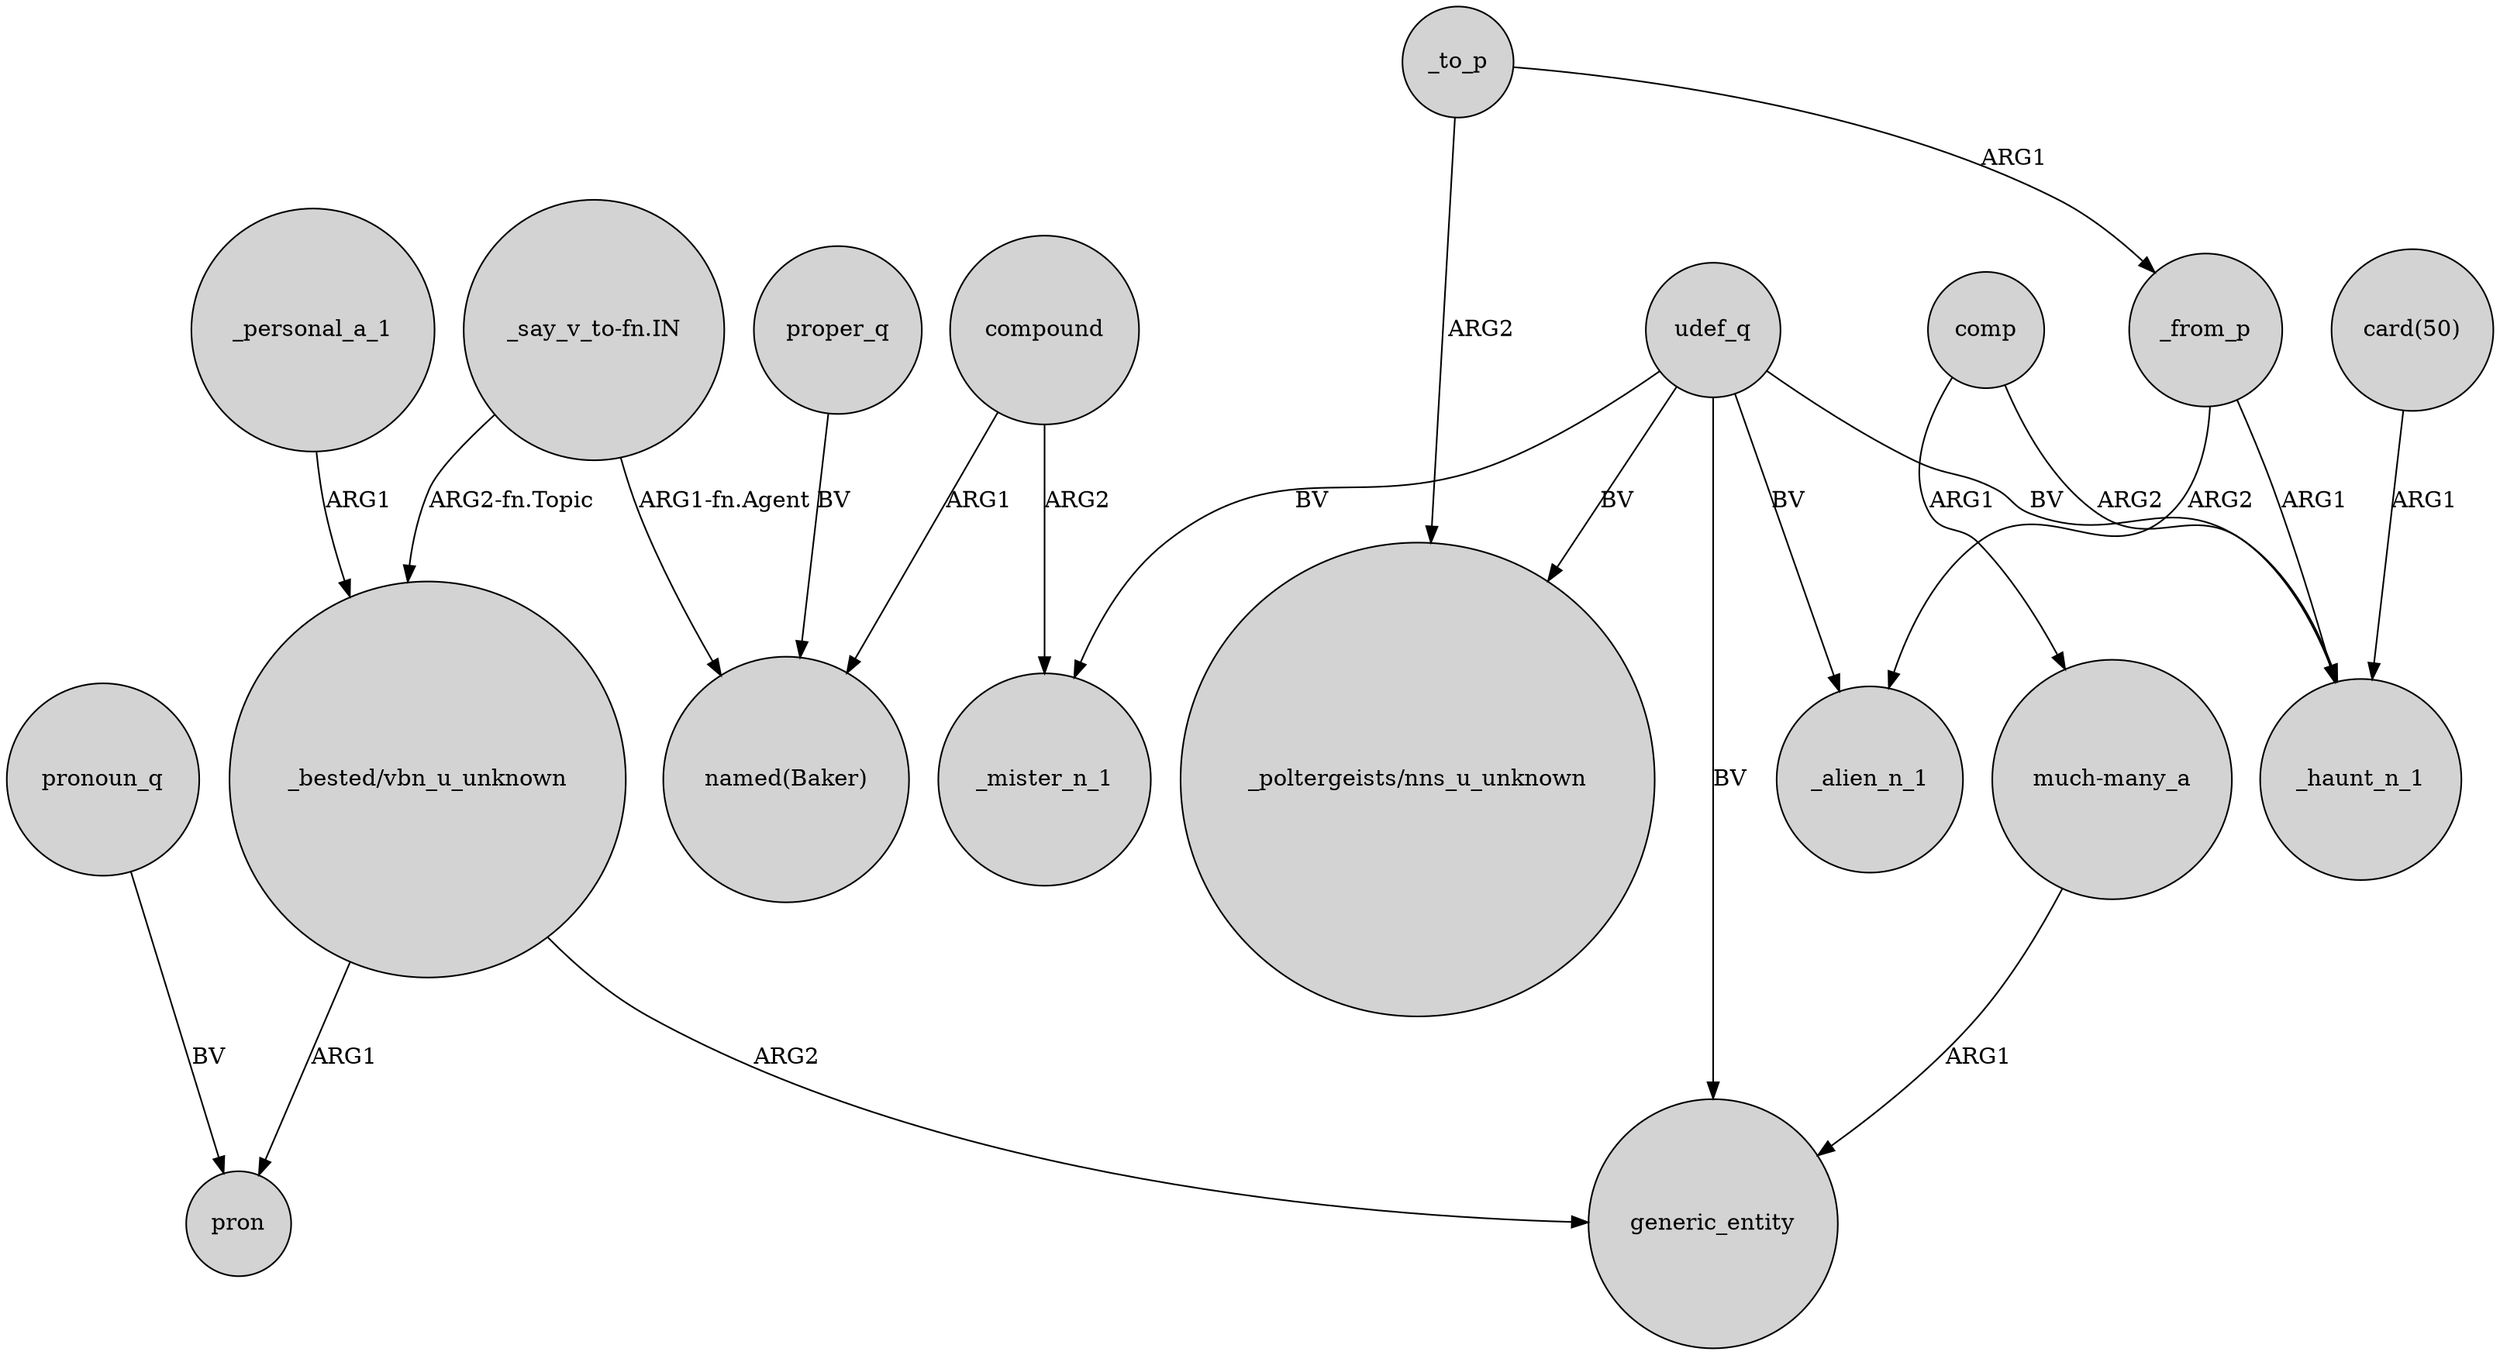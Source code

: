 digraph {
	node [shape=circle style=filled]
	"_bested/vbn_u_unknown" -> pron [label=ARG1]
	_to_p -> "_poltergeists/nns_u_unknown" [label=ARG2]
	udef_q -> generic_entity [label=BV]
	"_bested/vbn_u_unknown" -> generic_entity [label=ARG2]
	"much-many_a" -> generic_entity [label=ARG1]
	compound -> _mister_n_1 [label=ARG2]
	udef_q -> _mister_n_1 [label=BV]
	_personal_a_1 -> "_bested/vbn_u_unknown" [label=ARG1]
	proper_q -> "named(Baker)" [label=BV]
	pronoun_q -> pron [label=BV]
	"card(50)" -> _haunt_n_1 [label=ARG1]
	udef_q -> "_poltergeists/nns_u_unknown" [label=BV]
	comp -> "much-many_a" [label=ARG1]
	"_say_v_to-fn.IN" -> "named(Baker)" [label="ARG1-fn.Agent"]
	udef_q -> _alien_n_1 [label=BV]
	_to_p -> _from_p [label=ARG1]
	udef_q -> _haunt_n_1 [label=BV]
	compound -> "named(Baker)" [label=ARG1]
	comp -> _haunt_n_1 [label=ARG2]
	"_say_v_to-fn.IN" -> "_bested/vbn_u_unknown" [label="ARG2-fn.Topic"]
	_from_p -> _haunt_n_1 [label=ARG1]
	_from_p -> _alien_n_1 [label=ARG2]
}

